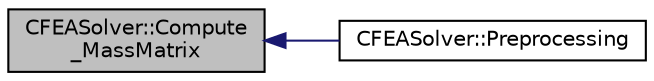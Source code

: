 digraph "CFEASolver::Compute_MassMatrix"
{
  edge [fontname="Helvetica",fontsize="10",labelfontname="Helvetica",labelfontsize="10"];
  node [fontname="Helvetica",fontsize="10",shape=record];
  rankdir="LR";
  Node278 [label="CFEASolver::Compute\l_MassMatrix",height=0.2,width=0.4,color="black", fillcolor="grey75", style="filled", fontcolor="black"];
  Node278 -> Node279 [dir="back",color="midnightblue",fontsize="10",style="solid",fontname="Helvetica"];
  Node279 [label="CFEASolver::Preprocessing",height=0.2,width=0.4,color="black", fillcolor="white", style="filled",URL="$class_c_f_e_a_solver.html#a2171424e52ccd32f17bcbd4972b1fe15",tooltip="Set residuals to zero. "];
}
